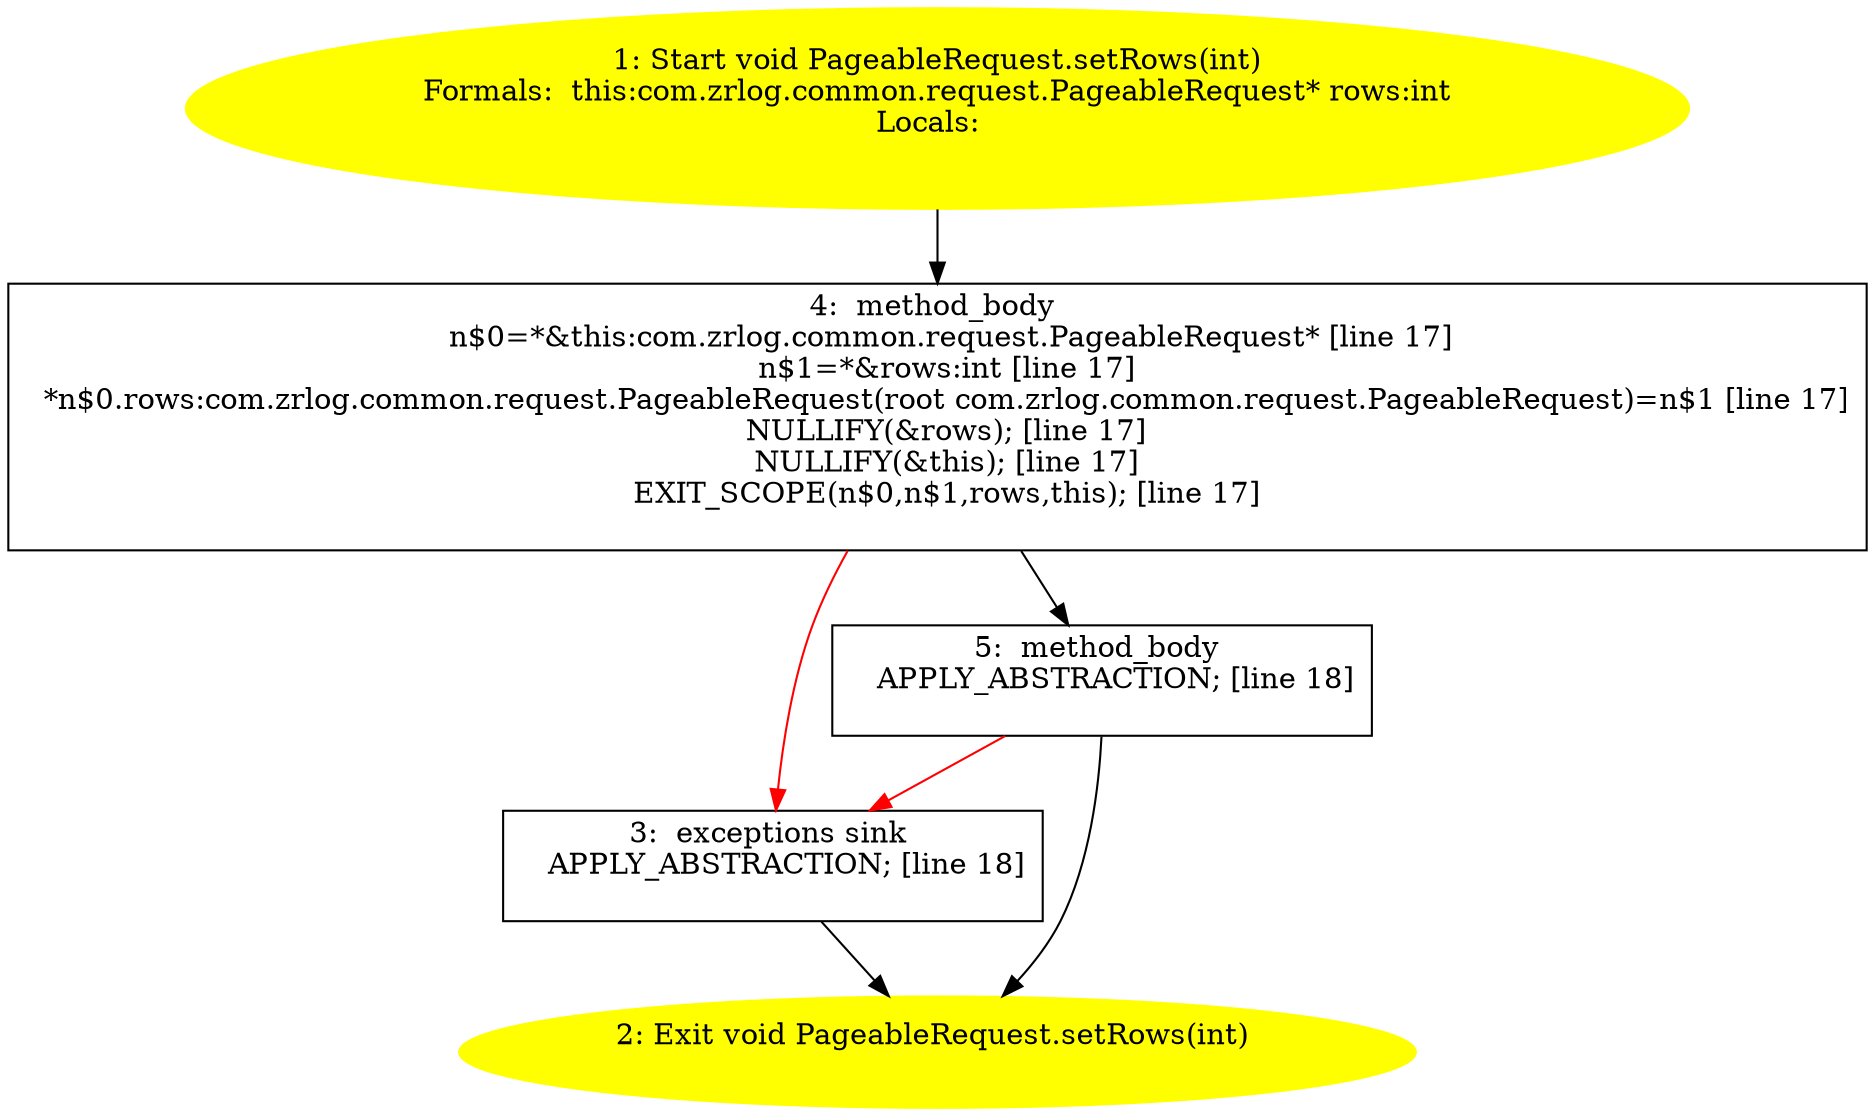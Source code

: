 /* @generated */
digraph cfg {
"com.zrlog.common.request.PageableRequest.setRows(int):void.f9151af37a68131d2b268ea5144144b9_1" [label="1: Start void PageableRequest.setRows(int)\nFormals:  this:com.zrlog.common.request.PageableRequest* rows:int\nLocals:  \n  " color=yellow style=filled]
	

	 "com.zrlog.common.request.PageableRequest.setRows(int):void.f9151af37a68131d2b268ea5144144b9_1" -> "com.zrlog.common.request.PageableRequest.setRows(int):void.f9151af37a68131d2b268ea5144144b9_4" ;
"com.zrlog.common.request.PageableRequest.setRows(int):void.f9151af37a68131d2b268ea5144144b9_2" [label="2: Exit void PageableRequest.setRows(int) \n  " color=yellow style=filled]
	

"com.zrlog.common.request.PageableRequest.setRows(int):void.f9151af37a68131d2b268ea5144144b9_3" [label="3:  exceptions sink \n   APPLY_ABSTRACTION; [line 18]\n " shape="box"]
	

	 "com.zrlog.common.request.PageableRequest.setRows(int):void.f9151af37a68131d2b268ea5144144b9_3" -> "com.zrlog.common.request.PageableRequest.setRows(int):void.f9151af37a68131d2b268ea5144144b9_2" ;
"com.zrlog.common.request.PageableRequest.setRows(int):void.f9151af37a68131d2b268ea5144144b9_4" [label="4:  method_body \n   n$0=*&this:com.zrlog.common.request.PageableRequest* [line 17]\n  n$1=*&rows:int [line 17]\n  *n$0.rows:com.zrlog.common.request.PageableRequest(root com.zrlog.common.request.PageableRequest)=n$1 [line 17]\n  NULLIFY(&rows); [line 17]\n  NULLIFY(&this); [line 17]\n  EXIT_SCOPE(n$0,n$1,rows,this); [line 17]\n " shape="box"]
	

	 "com.zrlog.common.request.PageableRequest.setRows(int):void.f9151af37a68131d2b268ea5144144b9_4" -> "com.zrlog.common.request.PageableRequest.setRows(int):void.f9151af37a68131d2b268ea5144144b9_5" ;
	 "com.zrlog.common.request.PageableRequest.setRows(int):void.f9151af37a68131d2b268ea5144144b9_4" -> "com.zrlog.common.request.PageableRequest.setRows(int):void.f9151af37a68131d2b268ea5144144b9_3" [color="red" ];
"com.zrlog.common.request.PageableRequest.setRows(int):void.f9151af37a68131d2b268ea5144144b9_5" [label="5:  method_body \n   APPLY_ABSTRACTION; [line 18]\n " shape="box"]
	

	 "com.zrlog.common.request.PageableRequest.setRows(int):void.f9151af37a68131d2b268ea5144144b9_5" -> "com.zrlog.common.request.PageableRequest.setRows(int):void.f9151af37a68131d2b268ea5144144b9_2" ;
	 "com.zrlog.common.request.PageableRequest.setRows(int):void.f9151af37a68131d2b268ea5144144b9_5" -> "com.zrlog.common.request.PageableRequest.setRows(int):void.f9151af37a68131d2b268ea5144144b9_3" [color="red" ];
}
